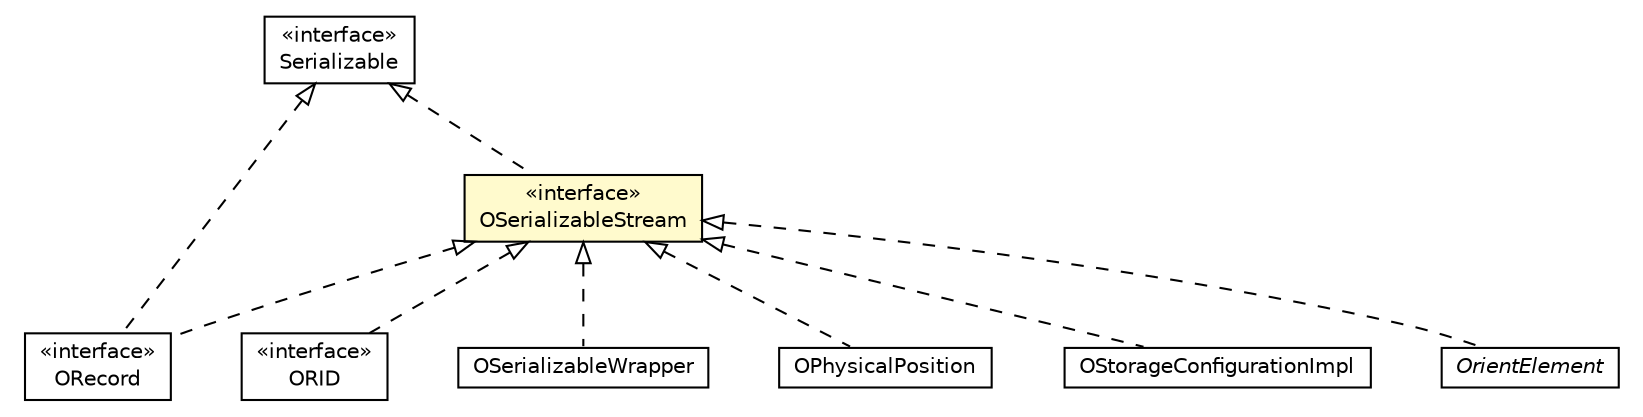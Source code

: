 #!/usr/local/bin/dot
#
# Class diagram 
# Generated by UMLGraph version R5_6-24-gf6e263 (http://www.umlgraph.org/)
#

digraph G {
	edge [fontname="Helvetica",fontsize=10,labelfontname="Helvetica",labelfontsize=10];
	node [fontname="Helvetica",fontsize=10,shape=plaintext];
	nodesep=0.25;
	ranksep=0.5;
	// com.orientechnologies.orient.core.record.ORecord
	c6726810 [label=<<table title="com.orientechnologies.orient.core.record.ORecord" border="0" cellborder="1" cellspacing="0" cellpadding="2" port="p" href="../record/ORecord.html">
		<tr><td><table border="0" cellspacing="0" cellpadding="1">
<tr><td align="center" balign="center"> &#171;interface&#187; </td></tr>
<tr><td align="center" balign="center"> ORecord </td></tr>
		</table></td></tr>
		</table>>, URL="../record/ORecord.html", fontname="Helvetica", fontcolor="black", fontsize=10.0];
	// com.orientechnologies.orient.core.id.ORID
	c6726980 [label=<<table title="com.orientechnologies.orient.core.id.ORID" border="0" cellborder="1" cellspacing="0" cellpadding="2" port="p" href="../id/ORID.html">
		<tr><td><table border="0" cellspacing="0" cellpadding="1">
<tr><td align="center" balign="center"> &#171;interface&#187; </td></tr>
<tr><td align="center" balign="center"> ORID </td></tr>
		</table></td></tr>
		</table>>, URL="../id/ORID.html", fontname="Helvetica", fontcolor="black", fontsize=10.0];
	// com.orientechnologies.orient.core.serialization.OSerializableStream
	c6727713 [label=<<table title="com.orientechnologies.orient.core.serialization.OSerializableStream" border="0" cellborder="1" cellspacing="0" cellpadding="2" port="p" bgcolor="lemonChiffon" href="./OSerializableStream.html">
		<tr><td><table border="0" cellspacing="0" cellpadding="1">
<tr><td align="center" balign="center"> &#171;interface&#187; </td></tr>
<tr><td align="center" balign="center"> OSerializableStream </td></tr>
		</table></td></tr>
		</table>>, URL="./OSerializableStream.html", fontname="Helvetica", fontcolor="black", fontsize=10.0];
	// com.orientechnologies.orient.core.serialization.serializer.record.binary.OSerializableWrapper
	c6727742 [label=<<table title="com.orientechnologies.orient.core.serialization.serializer.record.binary.OSerializableWrapper" border="0" cellborder="1" cellspacing="0" cellpadding="2" port="p" href="./serializer/record/binary/OSerializableWrapper.html">
		<tr><td><table border="0" cellspacing="0" cellpadding="1">
<tr><td align="center" balign="center"> OSerializableWrapper </td></tr>
		</table></td></tr>
		</table>>, URL="./serializer/record/binary/OSerializableWrapper.html", fontname="Helvetica", fontcolor="black", fontsize=10.0];
	// com.orientechnologies.orient.core.storage.OPhysicalPosition
	c6727808 [label=<<table title="com.orientechnologies.orient.core.storage.OPhysicalPosition" border="0" cellborder="1" cellspacing="0" cellpadding="2" port="p" href="../storage/OPhysicalPosition.html">
		<tr><td><table border="0" cellspacing="0" cellpadding="1">
<tr><td align="center" balign="center"> OPhysicalPosition </td></tr>
		</table></td></tr>
		</table>>, URL="../storage/OPhysicalPosition.html", fontname="Helvetica", fontcolor="black", fontsize=10.0];
	// com.orientechnologies.orient.core.config.OStorageConfigurationImpl
	c6728075 [label=<<table title="com.orientechnologies.orient.core.config.OStorageConfigurationImpl" border="0" cellborder="1" cellspacing="0" cellpadding="2" port="p" href="../config/OStorageConfigurationImpl.html">
		<tr><td><table border="0" cellspacing="0" cellpadding="1">
<tr><td align="center" balign="center"> OStorageConfigurationImpl </td></tr>
		</table></td></tr>
		</table>>, URL="../config/OStorageConfigurationImpl.html", fontname="Helvetica", fontcolor="black", fontsize=10.0];
	// com.tinkerpop.blueprints.impls.orient.OrientElement
	c6728875 [label=<<table title="com.tinkerpop.blueprints.impls.orient.OrientElement" border="0" cellborder="1" cellspacing="0" cellpadding="2" port="p" href="../../../../tinkerpop/blueprints/impls/orient/OrientElement.html">
		<tr><td><table border="0" cellspacing="0" cellpadding="1">
<tr><td align="center" balign="center"><font face="Helvetica-Oblique"> OrientElement </font></td></tr>
		</table></td></tr>
		</table>>, URL="../../../../tinkerpop/blueprints/impls/orient/OrientElement.html", fontname="Helvetica", fontcolor="black", fontsize=10.0];
	//com.orientechnologies.orient.core.record.ORecord implements java.io.Serializable
	c6729221:p -> c6726810:p [dir=back,arrowtail=empty,style=dashed];
	//com.orientechnologies.orient.core.record.ORecord implements com.orientechnologies.orient.core.serialization.OSerializableStream
	c6727713:p -> c6726810:p [dir=back,arrowtail=empty,style=dashed];
	//com.orientechnologies.orient.core.id.ORID implements com.orientechnologies.orient.core.serialization.OSerializableStream
	c6727713:p -> c6726980:p [dir=back,arrowtail=empty,style=dashed];
	//com.orientechnologies.orient.core.serialization.OSerializableStream implements java.io.Serializable
	c6729221:p -> c6727713:p [dir=back,arrowtail=empty,style=dashed];
	//com.orientechnologies.orient.core.serialization.serializer.record.binary.OSerializableWrapper implements com.orientechnologies.orient.core.serialization.OSerializableStream
	c6727713:p -> c6727742:p [dir=back,arrowtail=empty,style=dashed];
	//com.orientechnologies.orient.core.storage.OPhysicalPosition implements com.orientechnologies.orient.core.serialization.OSerializableStream
	c6727713:p -> c6727808:p [dir=back,arrowtail=empty,style=dashed];
	//com.orientechnologies.orient.core.config.OStorageConfigurationImpl implements com.orientechnologies.orient.core.serialization.OSerializableStream
	c6727713:p -> c6728075:p [dir=back,arrowtail=empty,style=dashed];
	//com.tinkerpop.blueprints.impls.orient.OrientElement implements com.orientechnologies.orient.core.serialization.OSerializableStream
	c6727713:p -> c6728875:p [dir=back,arrowtail=empty,style=dashed];
	// java.io.Serializable
	c6729221 [label=<<table title="java.io.Serializable" border="0" cellborder="1" cellspacing="0" cellpadding="2" port="p" href="http://java.sun.com/j2se/1.4.2/docs/api/java/io/Serializable.html">
		<tr><td><table border="0" cellspacing="0" cellpadding="1">
<tr><td align="center" balign="center"> &#171;interface&#187; </td></tr>
<tr><td align="center" balign="center"> Serializable </td></tr>
		</table></td></tr>
		</table>>, URL="http://java.sun.com/j2se/1.4.2/docs/api/java/io/Serializable.html", fontname="Helvetica", fontcolor="black", fontsize=10.0];
}

